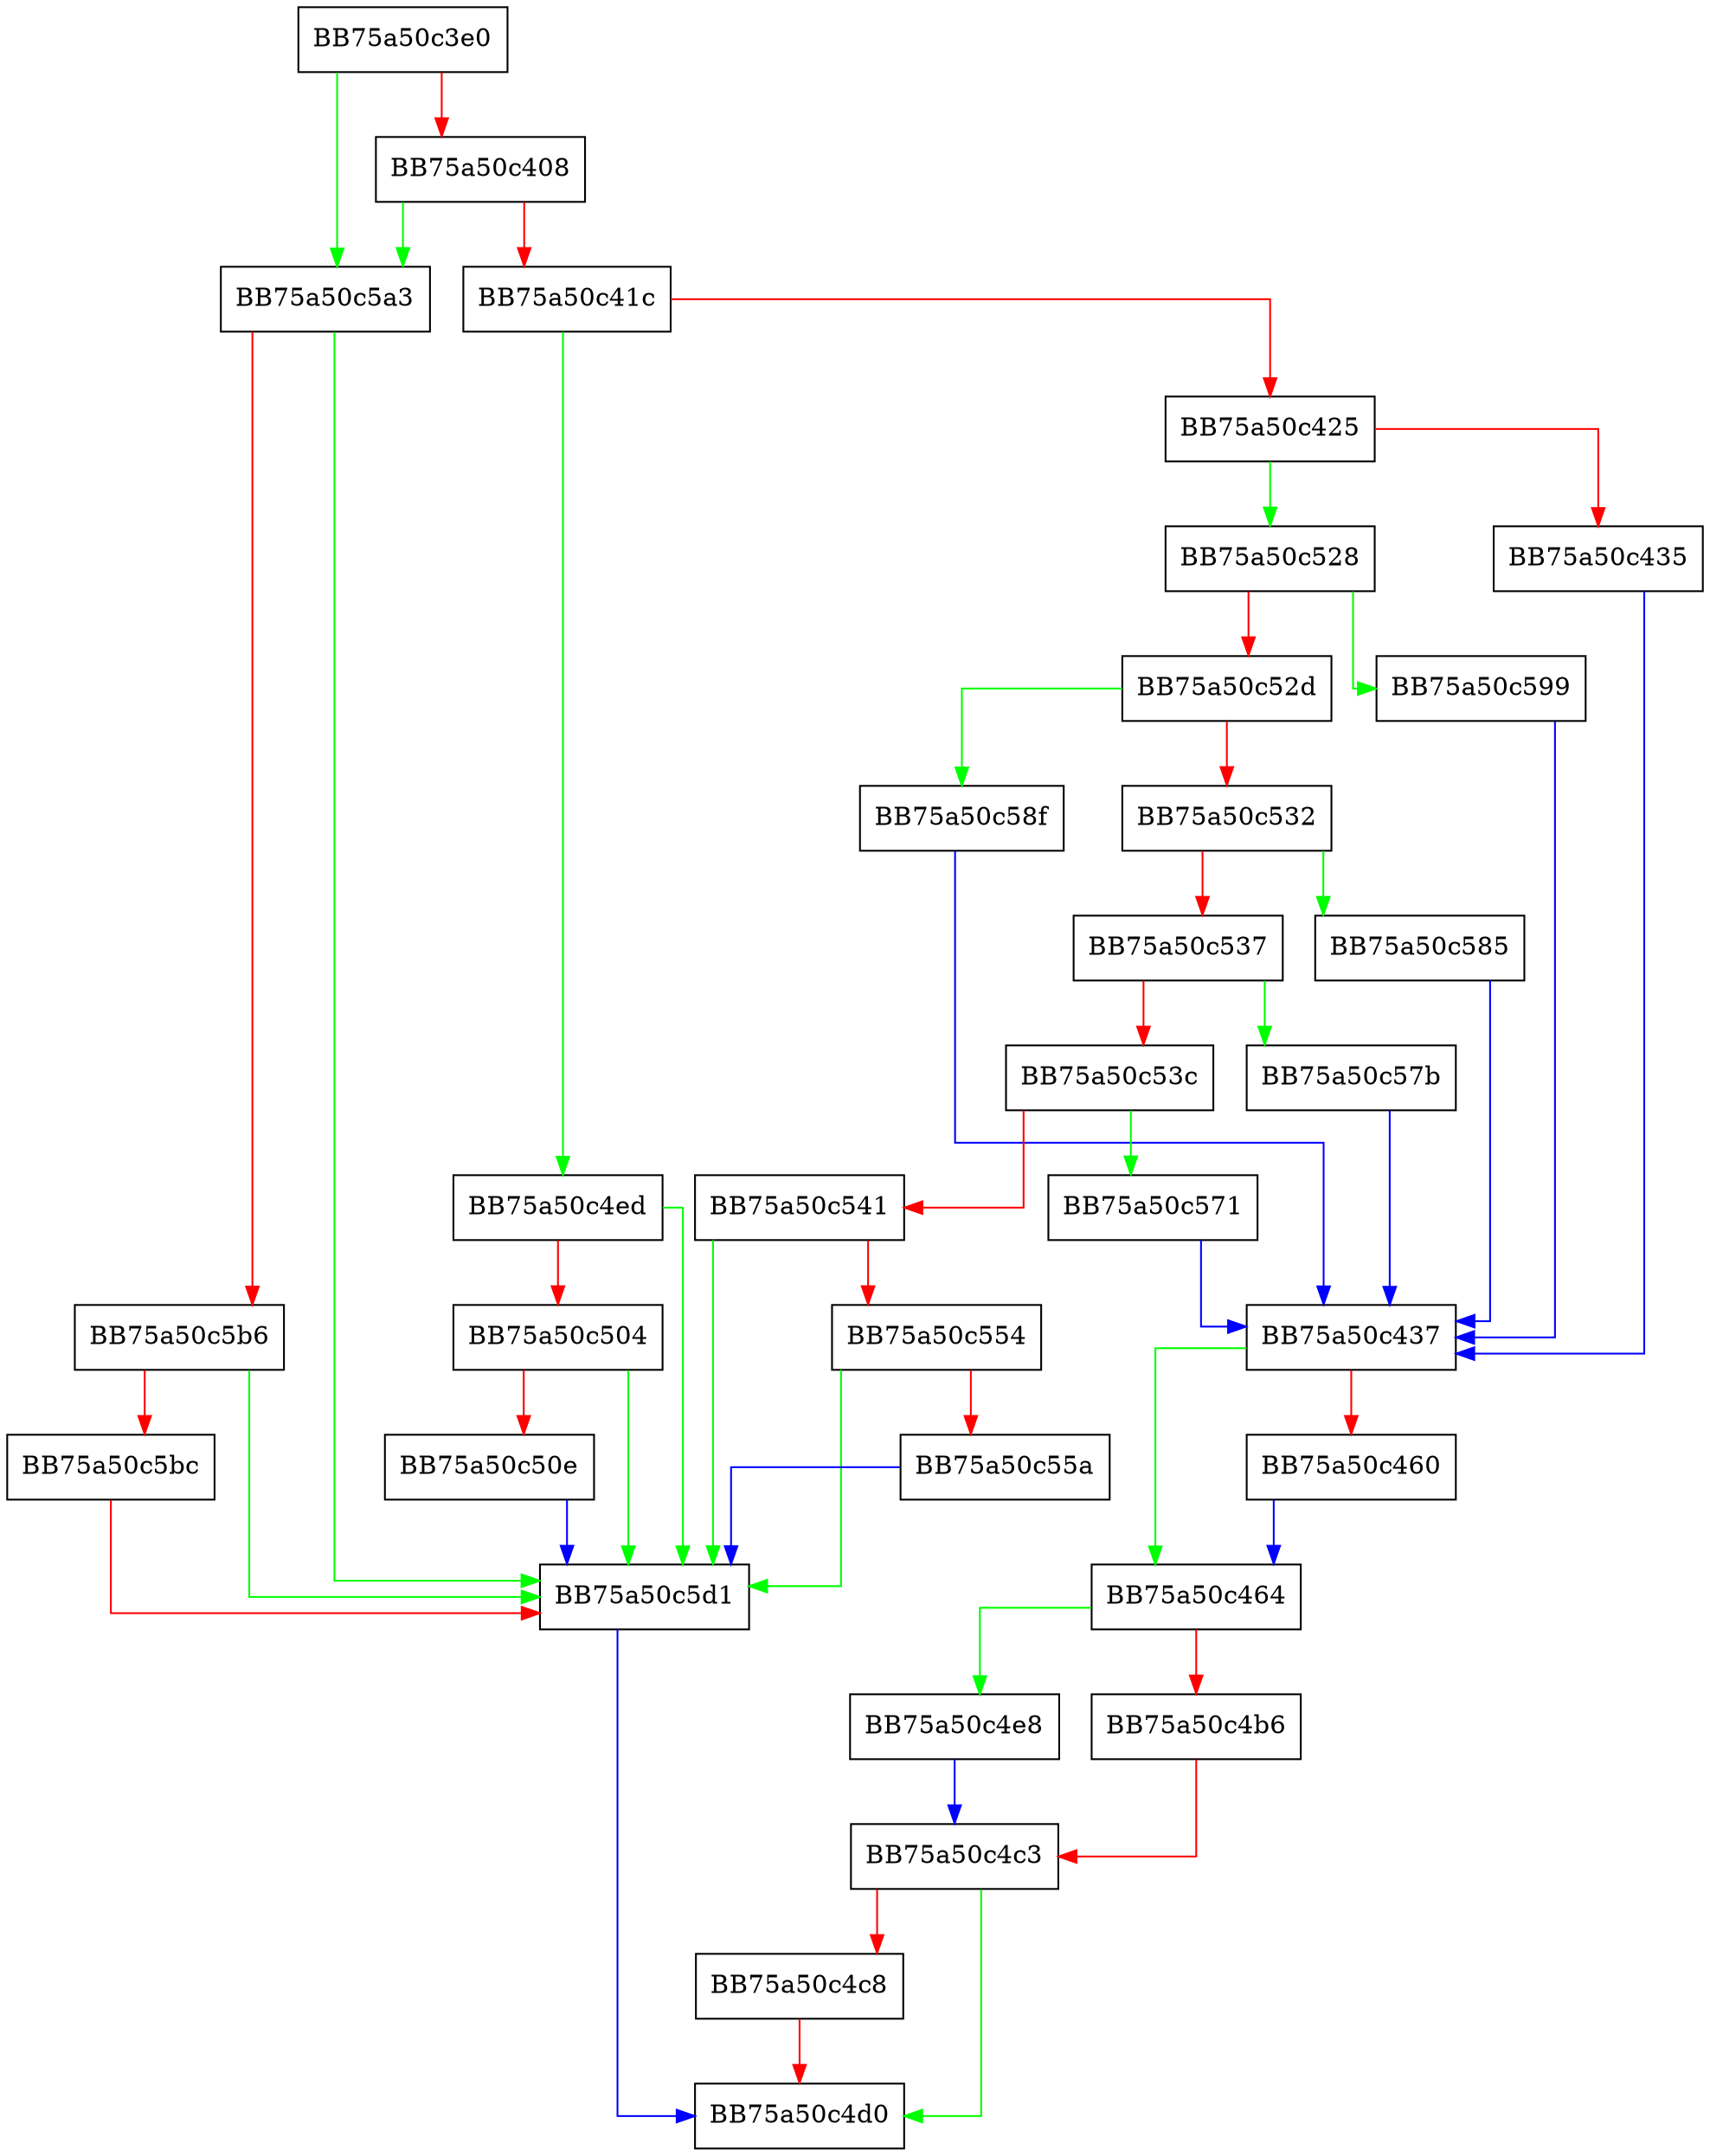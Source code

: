 digraph BuildRuleFromData {
  node [shape="box"];
  graph [splines=ortho];
  BB75a50c3e0 -> BB75a50c5a3 [color="green"];
  BB75a50c3e0 -> BB75a50c408 [color="red"];
  BB75a50c408 -> BB75a50c5a3 [color="green"];
  BB75a50c408 -> BB75a50c41c [color="red"];
  BB75a50c41c -> BB75a50c4ed [color="green"];
  BB75a50c41c -> BB75a50c425 [color="red"];
  BB75a50c425 -> BB75a50c528 [color="green"];
  BB75a50c425 -> BB75a50c435 [color="red"];
  BB75a50c435 -> BB75a50c437 [color="blue"];
  BB75a50c437 -> BB75a50c464 [color="green"];
  BB75a50c437 -> BB75a50c460 [color="red"];
  BB75a50c460 -> BB75a50c464 [color="blue"];
  BB75a50c464 -> BB75a50c4e8 [color="green"];
  BB75a50c464 -> BB75a50c4b6 [color="red"];
  BB75a50c4b6 -> BB75a50c4c3 [color="red"];
  BB75a50c4c3 -> BB75a50c4d0 [color="green"];
  BB75a50c4c3 -> BB75a50c4c8 [color="red"];
  BB75a50c4c8 -> BB75a50c4d0 [color="red"];
  BB75a50c4e8 -> BB75a50c4c3 [color="blue"];
  BB75a50c4ed -> BB75a50c5d1 [color="green"];
  BB75a50c4ed -> BB75a50c504 [color="red"];
  BB75a50c504 -> BB75a50c5d1 [color="green"];
  BB75a50c504 -> BB75a50c50e [color="red"];
  BB75a50c50e -> BB75a50c5d1 [color="blue"];
  BB75a50c528 -> BB75a50c599 [color="green"];
  BB75a50c528 -> BB75a50c52d [color="red"];
  BB75a50c52d -> BB75a50c58f [color="green"];
  BB75a50c52d -> BB75a50c532 [color="red"];
  BB75a50c532 -> BB75a50c585 [color="green"];
  BB75a50c532 -> BB75a50c537 [color="red"];
  BB75a50c537 -> BB75a50c57b [color="green"];
  BB75a50c537 -> BB75a50c53c [color="red"];
  BB75a50c53c -> BB75a50c571 [color="green"];
  BB75a50c53c -> BB75a50c541 [color="red"];
  BB75a50c541 -> BB75a50c5d1 [color="green"];
  BB75a50c541 -> BB75a50c554 [color="red"];
  BB75a50c554 -> BB75a50c5d1 [color="green"];
  BB75a50c554 -> BB75a50c55a [color="red"];
  BB75a50c55a -> BB75a50c5d1 [color="blue"];
  BB75a50c571 -> BB75a50c437 [color="blue"];
  BB75a50c57b -> BB75a50c437 [color="blue"];
  BB75a50c585 -> BB75a50c437 [color="blue"];
  BB75a50c58f -> BB75a50c437 [color="blue"];
  BB75a50c599 -> BB75a50c437 [color="blue"];
  BB75a50c5a3 -> BB75a50c5d1 [color="green"];
  BB75a50c5a3 -> BB75a50c5b6 [color="red"];
  BB75a50c5b6 -> BB75a50c5d1 [color="green"];
  BB75a50c5b6 -> BB75a50c5bc [color="red"];
  BB75a50c5bc -> BB75a50c5d1 [color="red"];
  BB75a50c5d1 -> BB75a50c4d0 [color="blue"];
}